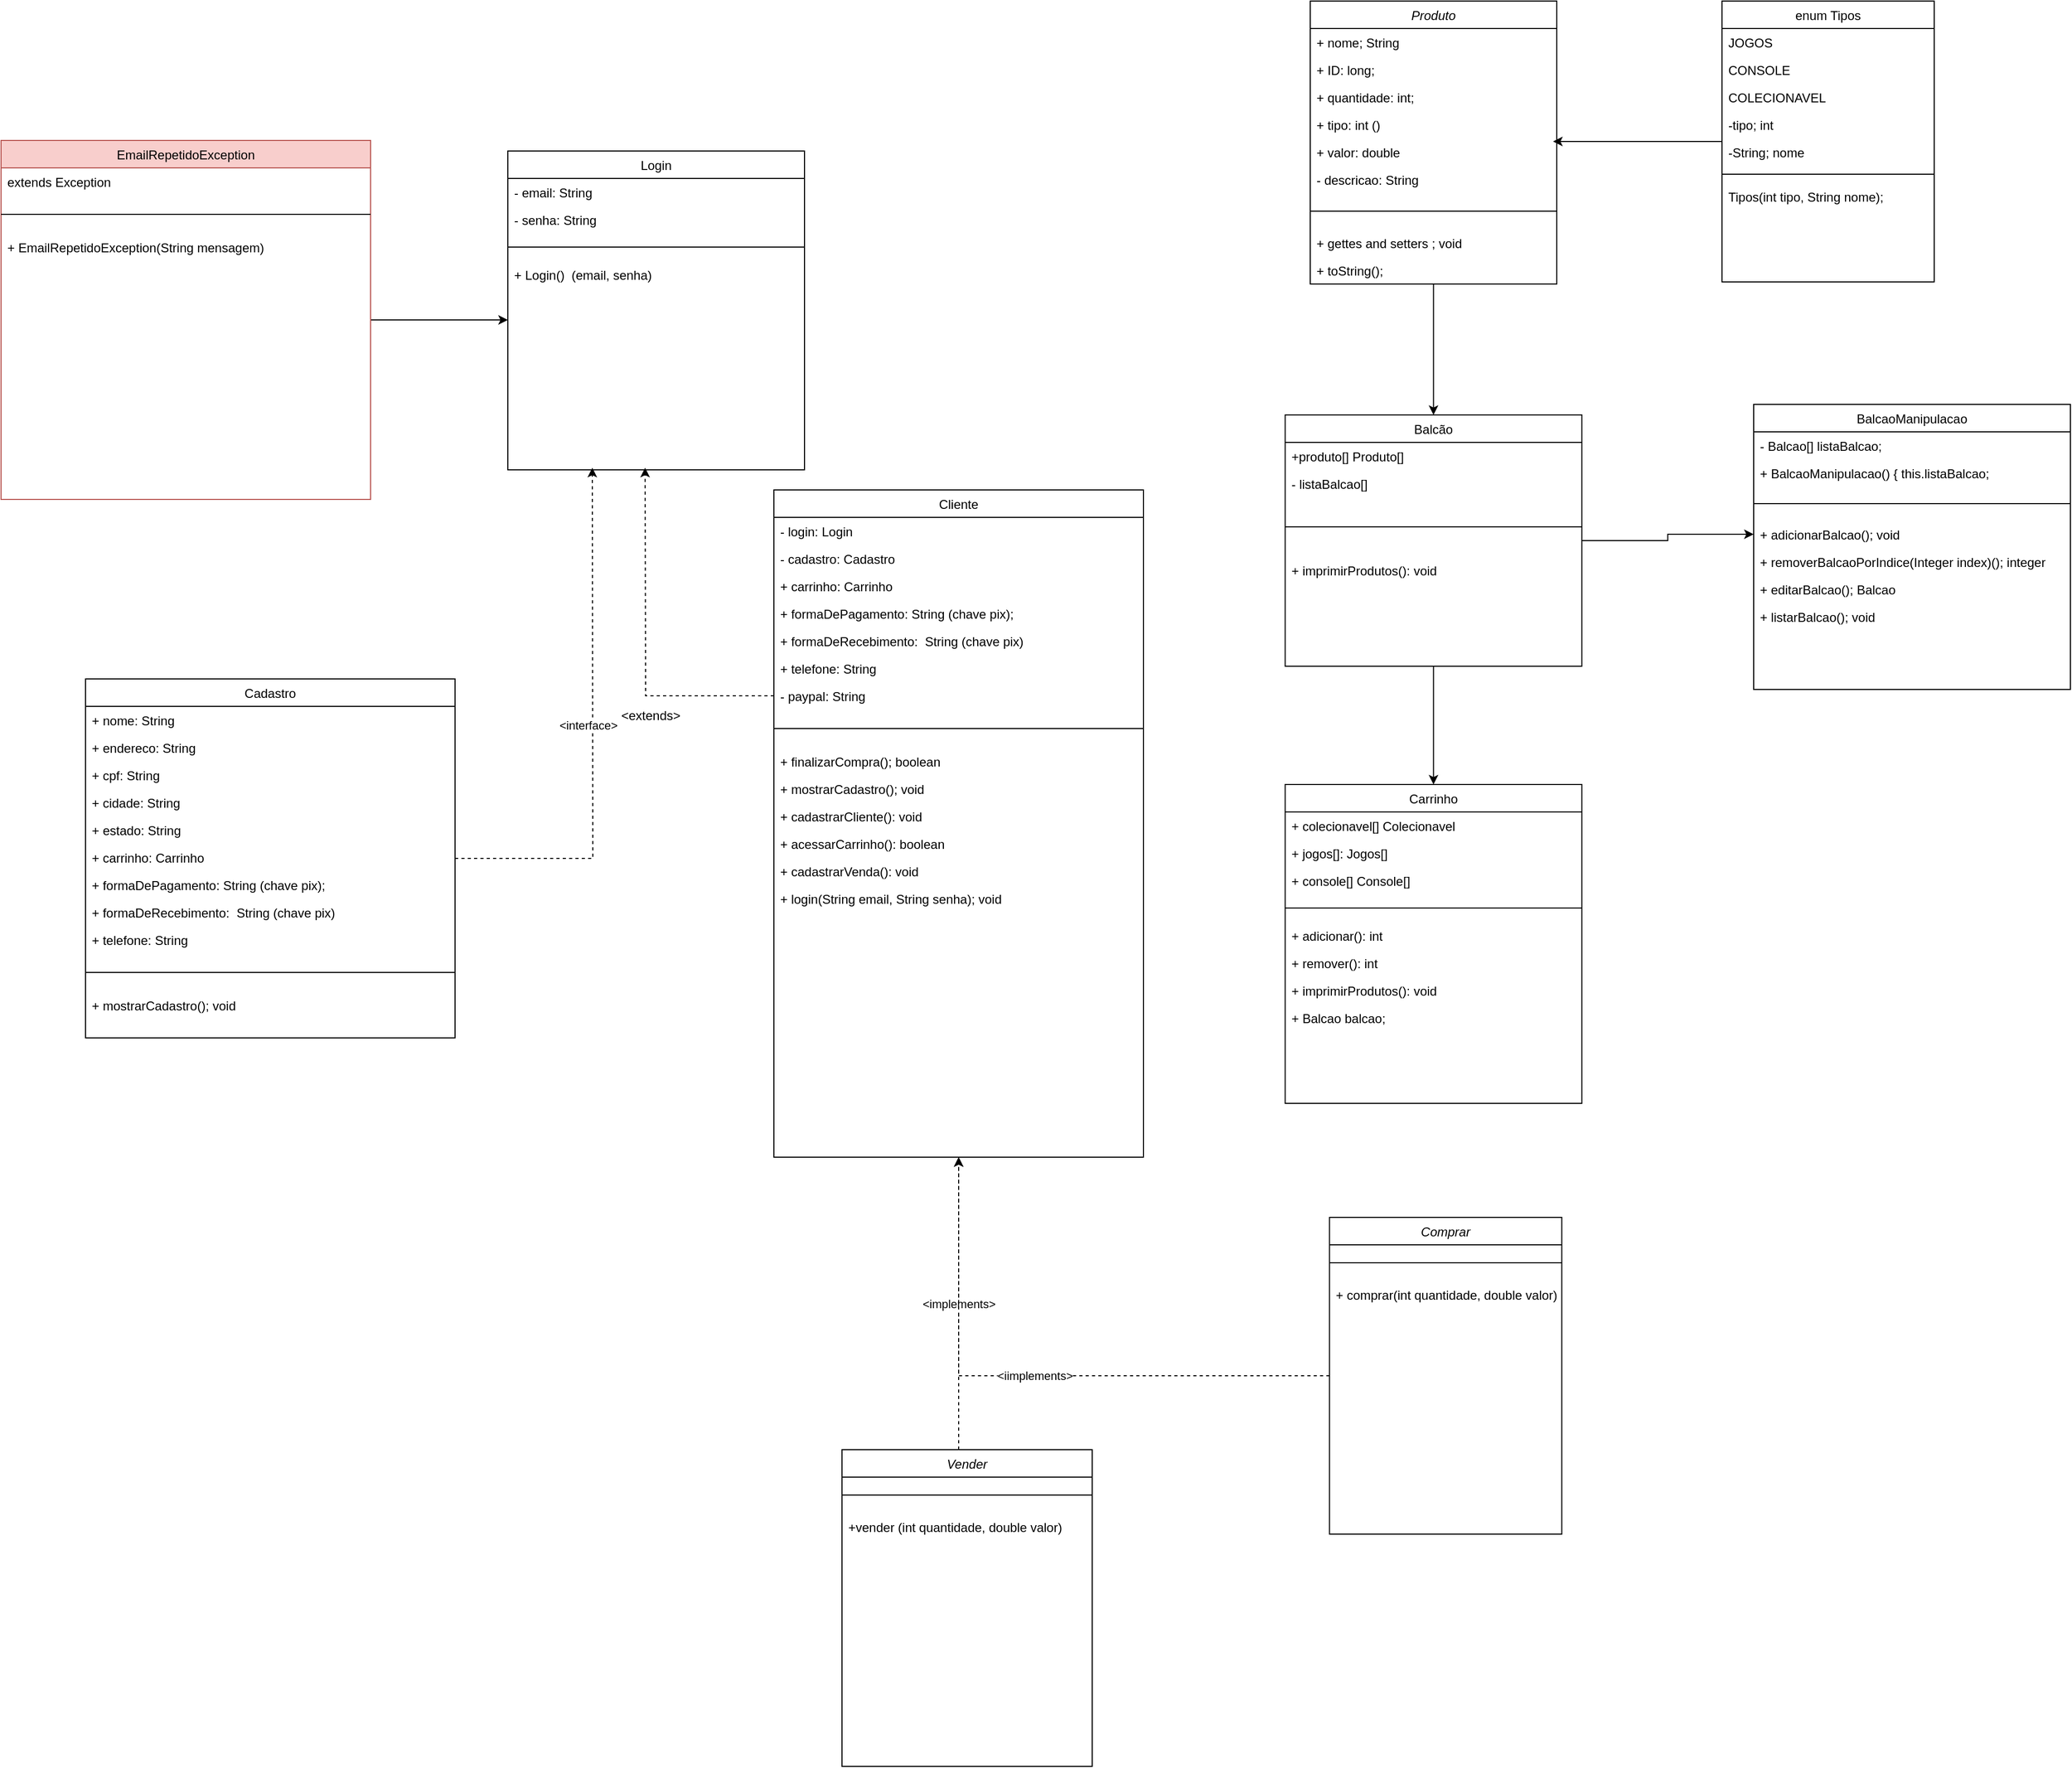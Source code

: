 <mxfile version="20.4.0" type="github">
  <diagram id="C5RBs43oDa-KdzZeNtuy" name="Page-1">
    <mxGraphModel dx="4797" dy="3201" grid="1" gridSize="10" guides="1" tooltips="1" connect="1" arrows="1" fold="1" page="1" pageScale="1" pageWidth="3300" pageHeight="2339" math="0" shadow="0">
      <root>
        <mxCell id="WIyWlLk6GJQsqaUBKTNV-0" />
        <mxCell id="WIyWlLk6GJQsqaUBKTNV-1" parent="WIyWlLk6GJQsqaUBKTNV-0" />
        <mxCell id="JkuJIoE7SBukqdG8tUZ_-12" value="Carrinho" style="swimlane;fontStyle=0;align=center;verticalAlign=top;childLayout=stackLayout;horizontal=1;startSize=26;horizontalStack=0;resizeParent=1;resizeLast=0;collapsible=1;marginBottom=0;rounded=0;shadow=0;strokeWidth=1;" parent="WIyWlLk6GJQsqaUBKTNV-1" vertex="1">
          <mxGeometry x="746.25" width="281" height="302" as="geometry">
            <mxRectangle x="550" y="140" width="160" height="26" as="alternateBounds" />
          </mxGeometry>
        </mxCell>
        <mxCell id="JkuJIoE7SBukqdG8tUZ_-13" value="+ colecionavel[] Colecionavel" style="text;align=left;verticalAlign=top;spacingLeft=4;spacingRight=4;overflow=hidden;rotatable=0;points=[[0,0.5],[1,0.5]];portConstraint=eastwest;rounded=0;shadow=0;html=0;" parent="JkuJIoE7SBukqdG8tUZ_-12" vertex="1">
          <mxGeometry y="26" width="281" height="26" as="geometry" />
        </mxCell>
        <mxCell id="JkuJIoE7SBukqdG8tUZ_-14" value="+ jogos[]: Jogos[]" style="text;align=left;verticalAlign=top;spacingLeft=4;spacingRight=4;overflow=hidden;rotatable=0;points=[[0,0.5],[1,0.5]];portConstraint=eastwest;" parent="JkuJIoE7SBukqdG8tUZ_-12" vertex="1">
          <mxGeometry y="52" width="281" height="26" as="geometry" />
        </mxCell>
        <mxCell id="JkuJIoE7SBukqdG8tUZ_-15" value="+ console[] Console[]" style="text;align=left;verticalAlign=top;spacingLeft=4;spacingRight=4;overflow=hidden;rotatable=0;points=[[0,0.5],[1,0.5]];portConstraint=eastwest;" parent="JkuJIoE7SBukqdG8tUZ_-12" vertex="1">
          <mxGeometry y="78" width="281" height="26" as="geometry" />
        </mxCell>
        <mxCell id="JkuJIoE7SBukqdG8tUZ_-16" value="" style="line;html=1;strokeWidth=1;align=left;verticalAlign=middle;spacingTop=-1;spacingLeft=3;spacingRight=3;rotatable=0;labelPosition=right;points=[];portConstraint=eastwest;" parent="JkuJIoE7SBukqdG8tUZ_-12" vertex="1">
          <mxGeometry y="104" width="281" height="26" as="geometry" />
        </mxCell>
        <mxCell id="JkuJIoE7SBukqdG8tUZ_-17" value="+ adicionar(): int" style="text;align=left;verticalAlign=top;spacingLeft=4;spacingRight=4;overflow=hidden;rotatable=0;points=[[0,0.5],[1,0.5]];portConstraint=eastwest;" parent="JkuJIoE7SBukqdG8tUZ_-12" vertex="1">
          <mxGeometry y="130" width="281" height="26" as="geometry" />
        </mxCell>
        <mxCell id="JkuJIoE7SBukqdG8tUZ_-18" value="+ remover(): int" style="text;align=left;verticalAlign=top;spacingLeft=4;spacingRight=4;overflow=hidden;rotatable=0;points=[[0,0.5],[1,0.5]];portConstraint=eastwest;" parent="JkuJIoE7SBukqdG8tUZ_-12" vertex="1">
          <mxGeometry y="156" width="281" height="26" as="geometry" />
        </mxCell>
        <mxCell id="JkuJIoE7SBukqdG8tUZ_-19" value="+ imprimirProdutos(): void" style="text;align=left;verticalAlign=top;spacingLeft=4;spacingRight=4;overflow=hidden;rotatable=0;points=[[0,0.5],[1,0.5]];portConstraint=eastwest;" parent="JkuJIoE7SBukqdG8tUZ_-12" vertex="1">
          <mxGeometry y="182" width="281" height="26" as="geometry" />
        </mxCell>
        <mxCell id="iqWXhcP6Gmm81lYTE9qX-54" value="+ Balcao balcao;" style="text;align=left;verticalAlign=top;spacingLeft=4;spacingRight=4;overflow=hidden;rotatable=0;points=[[0,0.5],[1,0.5]];portConstraint=eastwest;" parent="JkuJIoE7SBukqdG8tUZ_-12" vertex="1">
          <mxGeometry y="208" width="281" height="26" as="geometry" />
        </mxCell>
        <mxCell id="nwzno8uzd7vZPeXobcwK-37" style="edgeStyle=orthogonalEdgeStyle;rounded=0;orthogonalLoop=1;jettySize=auto;html=1;entryX=0.5;entryY=0;entryDx=0;entryDy=0;" edge="1" parent="WIyWlLk6GJQsqaUBKTNV-1" source="JkuJIoE7SBukqdG8tUZ_-20" target="nwzno8uzd7vZPeXobcwK-3">
          <mxGeometry relative="1" as="geometry">
            <mxPoint x="960" y="-410" as="targetPoint" />
          </mxGeometry>
        </mxCell>
        <mxCell id="JkuJIoE7SBukqdG8tUZ_-20" value="Produto" style="swimlane;fontStyle=2;align=center;verticalAlign=top;childLayout=stackLayout;horizontal=1;startSize=26;horizontalStack=0;resizeParent=1;resizeLast=0;collapsible=1;marginBottom=0;rounded=0;shadow=0;strokeWidth=1;" parent="WIyWlLk6GJQsqaUBKTNV-1" vertex="1">
          <mxGeometry x="770" y="-742" width="233.5" height="268" as="geometry">
            <mxRectangle x="230" y="140" width="160" height="26" as="alternateBounds" />
          </mxGeometry>
        </mxCell>
        <mxCell id="JkuJIoE7SBukqdG8tUZ_-21" value="+ nome; String" style="text;align=left;verticalAlign=top;spacingLeft=4;spacingRight=4;overflow=hidden;rotatable=0;points=[[0,0.5],[1,0.5]];portConstraint=eastwest;" parent="JkuJIoE7SBukqdG8tUZ_-20" vertex="1">
          <mxGeometry y="26" width="233.5" height="26" as="geometry" />
        </mxCell>
        <mxCell id="JkuJIoE7SBukqdG8tUZ_-22" value="+ ID: long;" style="text;align=left;verticalAlign=top;spacingLeft=4;spacingRight=4;overflow=hidden;rotatable=0;points=[[0,0.5],[1,0.5]];portConstraint=eastwest;rounded=0;shadow=0;html=0;" parent="JkuJIoE7SBukqdG8tUZ_-20" vertex="1">
          <mxGeometry y="52" width="233.5" height="26" as="geometry" />
        </mxCell>
        <mxCell id="JkuJIoE7SBukqdG8tUZ_-23" value="+ quantidade: int;" style="text;align=left;verticalAlign=top;spacingLeft=4;spacingRight=4;overflow=hidden;rotatable=0;points=[[0,0.5],[1,0.5]];portConstraint=eastwest;rounded=0;shadow=0;html=0;" parent="JkuJIoE7SBukqdG8tUZ_-20" vertex="1">
          <mxGeometry y="78" width="233.5" height="26" as="geometry" />
        </mxCell>
        <mxCell id="JkuJIoE7SBukqdG8tUZ_-24" value="+ tipo: int ()" style="text;align=left;verticalAlign=top;spacingLeft=4;spacingRight=4;overflow=hidden;rotatable=0;points=[[0,0.5],[1,0.5]];portConstraint=eastwest;rounded=0;shadow=0;html=0;" parent="JkuJIoE7SBukqdG8tUZ_-20" vertex="1">
          <mxGeometry y="104" width="233.5" height="26" as="geometry" />
        </mxCell>
        <mxCell id="JkuJIoE7SBukqdG8tUZ_-25" value="+ valor: double" style="text;align=left;verticalAlign=top;spacingLeft=4;spacingRight=4;overflow=hidden;rotatable=0;points=[[0,0.5],[1,0.5]];portConstraint=eastwest;rounded=0;shadow=0;html=0;" parent="JkuJIoE7SBukqdG8tUZ_-20" vertex="1">
          <mxGeometry y="130" width="233.5" height="26" as="geometry" />
        </mxCell>
        <mxCell id="JkuJIoE7SBukqdG8tUZ_-2" value="- descricao: String" style="text;align=left;verticalAlign=top;spacingLeft=4;spacingRight=4;overflow=hidden;rotatable=0;points=[[0,0.5],[1,0.5]];portConstraint=eastwest;" parent="JkuJIoE7SBukqdG8tUZ_-20" vertex="1">
          <mxGeometry y="156" width="233.5" height="26" as="geometry" />
        </mxCell>
        <mxCell id="JkuJIoE7SBukqdG8tUZ_-26" value="" style="line;html=1;strokeWidth=1;align=left;verticalAlign=middle;spacingTop=-1;spacingLeft=3;spacingRight=3;rotatable=0;labelPosition=right;points=[];portConstraint=eastwest;" parent="JkuJIoE7SBukqdG8tUZ_-20" vertex="1">
          <mxGeometry y="182" width="233.5" height="34" as="geometry" />
        </mxCell>
        <mxCell id="nwzno8uzd7vZPeXobcwK-57" value="+ gettes and setters ; void" style="text;align=left;verticalAlign=top;spacingLeft=4;spacingRight=4;overflow=hidden;rotatable=0;points=[[0,0.5],[1,0.5]];portConstraint=eastwest;" vertex="1" parent="JkuJIoE7SBukqdG8tUZ_-20">
          <mxGeometry y="216" width="233.5" height="26" as="geometry" />
        </mxCell>
        <mxCell id="nwzno8uzd7vZPeXobcwK-58" value="+ toString();" style="text;align=left;verticalAlign=top;spacingLeft=4;spacingRight=4;overflow=hidden;rotatable=0;points=[[0,0.5],[1,0.5]];portConstraint=eastwest;" vertex="1" parent="JkuJIoE7SBukqdG8tUZ_-20">
          <mxGeometry y="242" width="233.5" height="26" as="geometry" />
        </mxCell>
        <mxCell id="JkuJIoE7SBukqdG8tUZ_-28" value="Cliente" style="swimlane;fontStyle=0;align=center;verticalAlign=top;childLayout=stackLayout;horizontal=1;startSize=26;horizontalStack=0;resizeParent=1;resizeLast=0;collapsible=1;marginBottom=0;rounded=0;shadow=0;strokeWidth=1;" parent="WIyWlLk6GJQsqaUBKTNV-1" vertex="1">
          <mxGeometry x="262" y="-279" width="350" height="632" as="geometry">
            <mxRectangle x="550" y="140" width="160" height="26" as="alternateBounds" />
          </mxGeometry>
        </mxCell>
        <mxCell id="iqWXhcP6Gmm81lYTE9qX-86" value="- login: Login" style="text;align=left;verticalAlign=top;spacingLeft=4;spacingRight=4;overflow=hidden;rotatable=0;points=[[0,0.5],[1,0.5]];portConstraint=eastwest;rounded=0;shadow=0;html=0;" parent="JkuJIoE7SBukqdG8tUZ_-28" vertex="1">
          <mxGeometry y="26" width="350" height="26" as="geometry" />
        </mxCell>
        <mxCell id="iqWXhcP6Gmm81lYTE9qX-114" value="- cadastro: Cadastro" style="text;align=left;verticalAlign=top;spacingLeft=4;spacingRight=4;overflow=hidden;rotatable=0;points=[[0,0.5],[1,0.5]];portConstraint=eastwest;rounded=0;shadow=0;html=0;" parent="JkuJIoE7SBukqdG8tUZ_-28" vertex="1">
          <mxGeometry y="52" width="350" height="26" as="geometry" />
        </mxCell>
        <mxCell id="JkuJIoE7SBukqdG8tUZ_-35" value="+ carrinho: Carrinho" style="text;align=left;verticalAlign=top;spacingLeft=4;spacingRight=4;overflow=hidden;rotatable=0;points=[[0,0.5],[1,0.5]];portConstraint=eastwest;" parent="JkuJIoE7SBukqdG8tUZ_-28" vertex="1">
          <mxGeometry y="78" width="350" height="26" as="geometry" />
        </mxCell>
        <mxCell id="JkuJIoE7SBukqdG8tUZ_-36" value="+ formaDePagamento: String (chave pix);" style="text;align=left;verticalAlign=top;spacingLeft=4;spacingRight=4;overflow=hidden;rotatable=0;points=[[0,0.5],[1,0.5]];portConstraint=eastwest;" parent="JkuJIoE7SBukqdG8tUZ_-28" vertex="1">
          <mxGeometry y="104" width="350" height="26" as="geometry" />
        </mxCell>
        <mxCell id="iqWXhcP6Gmm81lYTE9qX-73" value="+ formaDeRecebimento:  String (chave pix)" style="text;align=left;verticalAlign=top;spacingLeft=4;spacingRight=4;overflow=hidden;rotatable=0;points=[[0,0.5],[1,0.5]];portConstraint=eastwest;" parent="JkuJIoE7SBukqdG8tUZ_-28" vertex="1">
          <mxGeometry y="130" width="350" height="26" as="geometry" />
        </mxCell>
        <mxCell id="JkuJIoE7SBukqdG8tUZ_-37" value="+ telefone: String" style="text;align=left;verticalAlign=top;spacingLeft=4;spacingRight=4;overflow=hidden;rotatable=0;points=[[0,0.5],[1,0.5]];portConstraint=eastwest;" parent="JkuJIoE7SBukqdG8tUZ_-28" vertex="1">
          <mxGeometry y="156" width="350" height="26" as="geometry" />
        </mxCell>
        <mxCell id="iqWXhcP6Gmm81lYTE9qX-21" value="- paypal: String" style="text;align=left;verticalAlign=top;spacingLeft=4;spacingRight=4;overflow=hidden;rotatable=0;points=[[0,0.5],[1,0.5]];portConstraint=eastwest;" parent="JkuJIoE7SBukqdG8tUZ_-28" vertex="1">
          <mxGeometry y="182" width="350" height="26" as="geometry" />
        </mxCell>
        <mxCell id="JkuJIoE7SBukqdG8tUZ_-38" value="" style="line;html=1;strokeWidth=1;align=left;verticalAlign=middle;spacingTop=-1;spacingLeft=3;spacingRight=3;rotatable=0;labelPosition=right;points=[];portConstraint=eastwest;" parent="JkuJIoE7SBukqdG8tUZ_-28" vertex="1">
          <mxGeometry y="208" width="350" height="36" as="geometry" />
        </mxCell>
        <mxCell id="JkuJIoE7SBukqdG8tUZ_-39" value="+ finalizarCompra(); boolean" style="text;align=left;verticalAlign=top;spacingLeft=4;spacingRight=4;overflow=hidden;rotatable=0;points=[[0,0.5],[1,0.5]];portConstraint=eastwest;" parent="JkuJIoE7SBukqdG8tUZ_-28" vertex="1">
          <mxGeometry y="244" width="350" height="26" as="geometry" />
        </mxCell>
        <mxCell id="JkuJIoE7SBukqdG8tUZ_-40" value="+ mostrarCadastro(); void" style="text;align=left;verticalAlign=top;spacingLeft=4;spacingRight=4;overflow=hidden;rotatable=0;points=[[0,0.5],[1,0.5]];portConstraint=eastwest;" parent="JkuJIoE7SBukqdG8tUZ_-28" vertex="1">
          <mxGeometry y="270" width="350" height="26" as="geometry" />
        </mxCell>
        <mxCell id="JkuJIoE7SBukqdG8tUZ_-41" value="+ cadastrarCliente(): void" style="text;align=left;verticalAlign=top;spacingLeft=4;spacingRight=4;overflow=hidden;rotatable=0;points=[[0,0.5],[1,0.5]];portConstraint=eastwest;" parent="JkuJIoE7SBukqdG8tUZ_-28" vertex="1">
          <mxGeometry y="296" width="350" height="26" as="geometry" />
        </mxCell>
        <mxCell id="JkuJIoE7SBukqdG8tUZ_-42" value="+ acessarCarrinho(): boolean" style="text;align=left;verticalAlign=top;spacingLeft=4;spacingRight=4;overflow=hidden;rotatable=0;points=[[0,0.5],[1,0.5]];portConstraint=eastwest;" parent="JkuJIoE7SBukqdG8tUZ_-28" vertex="1">
          <mxGeometry y="322" width="350" height="26" as="geometry" />
        </mxCell>
        <mxCell id="JkuJIoE7SBukqdG8tUZ_-43" value="+ cadastrarVenda(): void" style="text;align=left;verticalAlign=top;spacingLeft=4;spacingRight=4;overflow=hidden;rotatable=0;points=[[0,0.5],[1,0.5]];portConstraint=eastwest;" parent="JkuJIoE7SBukqdG8tUZ_-28" vertex="1">
          <mxGeometry y="348" width="350" height="26" as="geometry" />
        </mxCell>
        <mxCell id="iqWXhcP6Gmm81lYTE9qX-31" value="+ login(String email, String senha); void" style="text;align=left;verticalAlign=top;spacingLeft=4;spacingRight=4;overflow=hidden;rotatable=0;points=[[0,0.5],[1,0.5]];portConstraint=eastwest;" parent="JkuJIoE7SBukqdG8tUZ_-28" vertex="1">
          <mxGeometry y="374" width="350" height="26" as="geometry" />
        </mxCell>
        <mxCell id="iqWXhcP6Gmm81lYTE9qX-30" value="&amp;lt;implements&amp;gt;" style="edgeStyle=orthogonalEdgeStyle;rounded=0;orthogonalLoop=1;jettySize=auto;html=1;entryX=0.5;entryY=1;entryDx=0;entryDy=0;dashed=1;" parent="WIyWlLk6GJQsqaUBKTNV-1" source="EZmZFvH6jRL-wL6Aayow-8" target="JkuJIoE7SBukqdG8tUZ_-28" edge="1">
          <mxGeometry relative="1" as="geometry">
            <Array as="points">
              <mxPoint x="437" y="560" />
              <mxPoint x="437" y="560" />
            </Array>
          </mxGeometry>
        </mxCell>
        <mxCell id="EZmZFvH6jRL-wL6Aayow-8" value="Vender" style="swimlane;fontStyle=2;align=center;verticalAlign=top;childLayout=stackLayout;horizontal=1;startSize=26;horizontalStack=0;resizeParent=1;resizeLast=0;collapsible=1;marginBottom=0;rounded=0;shadow=0;strokeWidth=1;" parent="WIyWlLk6GJQsqaUBKTNV-1" vertex="1">
          <mxGeometry x="326.5" y="630" width="237" height="300" as="geometry">
            <mxRectangle x="230" y="140" width="160" height="26" as="alternateBounds" />
          </mxGeometry>
        </mxCell>
        <mxCell id="EZmZFvH6jRL-wL6Aayow-14" value="" style="line;html=1;strokeWidth=1;align=left;verticalAlign=middle;spacingTop=-1;spacingLeft=3;spacingRight=3;rotatable=0;labelPosition=right;points=[];portConstraint=eastwest;" parent="EZmZFvH6jRL-wL6Aayow-8" vertex="1">
          <mxGeometry y="26" width="237" height="34" as="geometry" />
        </mxCell>
        <mxCell id="EZmZFvH6jRL-wL6Aayow-15" value="+vender (int quantidade, double valor)" style="text;align=left;verticalAlign=top;spacingLeft=4;spacingRight=4;overflow=hidden;rotatable=0;points=[[0,0.5],[1,0.5]];portConstraint=eastwest;" parent="EZmZFvH6jRL-wL6Aayow-8" vertex="1">
          <mxGeometry y="60" width="237" height="26" as="geometry" />
        </mxCell>
        <mxCell id="iqWXhcP6Gmm81lYTE9qX-28" value="&amp;lt;iimplements&amp;gt;" style="edgeStyle=orthogonalEdgeStyle;rounded=0;orthogonalLoop=1;jettySize=auto;html=1;entryX=0.5;entryY=1;entryDx=0;entryDy=0;dashed=1;" parent="WIyWlLk6GJQsqaUBKTNV-1" source="iqWXhcP6Gmm81lYTE9qX-25" target="JkuJIoE7SBukqdG8tUZ_-28" edge="1">
          <mxGeometry relative="1" as="geometry" />
        </mxCell>
        <mxCell id="iqWXhcP6Gmm81lYTE9qX-25" value="Comprar" style="swimlane;fontStyle=2;align=center;verticalAlign=top;childLayout=stackLayout;horizontal=1;startSize=26;horizontalStack=0;resizeParent=1;resizeLast=0;collapsible=1;marginBottom=0;rounded=0;shadow=0;strokeWidth=1;" parent="WIyWlLk6GJQsqaUBKTNV-1" vertex="1">
          <mxGeometry x="788.25" y="410" width="220" height="300" as="geometry">
            <mxRectangle x="230" y="140" width="160" height="26" as="alternateBounds" />
          </mxGeometry>
        </mxCell>
        <mxCell id="iqWXhcP6Gmm81lYTE9qX-26" value="" style="line;html=1;strokeWidth=1;align=left;verticalAlign=middle;spacingTop=-1;spacingLeft=3;spacingRight=3;rotatable=0;labelPosition=right;points=[];portConstraint=eastwest;" parent="iqWXhcP6Gmm81lYTE9qX-25" vertex="1">
          <mxGeometry y="26" width="220" height="34" as="geometry" />
        </mxCell>
        <mxCell id="iqWXhcP6Gmm81lYTE9qX-27" value="+ comprar(int quantidade, double valor)" style="text;align=left;verticalAlign=top;spacingLeft=4;spacingRight=4;overflow=hidden;rotatable=0;points=[[0,0.5],[1,0.5]];portConstraint=eastwest;" parent="iqWXhcP6Gmm81lYTE9qX-25" vertex="1">
          <mxGeometry y="60" width="220" height="26" as="geometry" />
        </mxCell>
        <mxCell id="iqWXhcP6Gmm81lYTE9qX-36" value="BalcaoManipulacao" style="swimlane;fontStyle=0;align=center;verticalAlign=top;childLayout=stackLayout;horizontal=1;startSize=26;horizontalStack=0;resizeParent=1;resizeLast=0;collapsible=1;marginBottom=0;rounded=0;shadow=0;strokeWidth=1;" parent="WIyWlLk6GJQsqaUBKTNV-1" vertex="1">
          <mxGeometry x="1190" y="-360" width="300" height="270" as="geometry">
            <mxRectangle x="550" y="140" width="160" height="26" as="alternateBounds" />
          </mxGeometry>
        </mxCell>
        <mxCell id="iqWXhcP6Gmm81lYTE9qX-44" value="- Balcao[] listaBalcao;" style="text;align=left;verticalAlign=top;spacingLeft=4;spacingRight=4;overflow=hidden;rotatable=0;points=[[0,0.5],[1,0.5]];portConstraint=eastwest;rounded=0;shadow=0;html=0;" parent="iqWXhcP6Gmm81lYTE9qX-36" vertex="1">
          <mxGeometry y="26" width="300" height="26" as="geometry" />
        </mxCell>
        <mxCell id="iqWXhcP6Gmm81lYTE9qX-45" value="+ BalcaoManipulacao() { this.listaBalcao;" style="text;align=left;verticalAlign=top;spacingLeft=4;spacingRight=4;overflow=hidden;rotatable=0;points=[[0,0.5],[1,0.5]];portConstraint=eastwest;rounded=0;shadow=0;html=0;" parent="iqWXhcP6Gmm81lYTE9qX-36" vertex="1">
          <mxGeometry y="52" width="300" height="26" as="geometry" />
        </mxCell>
        <mxCell id="iqWXhcP6Gmm81lYTE9qX-40" value="" style="line;html=1;strokeWidth=1;align=left;verticalAlign=middle;spacingTop=-1;spacingLeft=3;spacingRight=3;rotatable=0;labelPosition=right;points=[];portConstraint=eastwest;" parent="iqWXhcP6Gmm81lYTE9qX-36" vertex="1">
          <mxGeometry y="78" width="300" height="32" as="geometry" />
        </mxCell>
        <mxCell id="iqWXhcP6Gmm81lYTE9qX-46" value="+ adicionarBalcao(); void" style="text;align=left;verticalAlign=top;spacingLeft=4;spacingRight=4;overflow=hidden;rotatable=0;points=[[0,0.5],[1,0.5]];portConstraint=eastwest;" parent="iqWXhcP6Gmm81lYTE9qX-36" vertex="1">
          <mxGeometry y="110" width="300" height="26" as="geometry" />
        </mxCell>
        <mxCell id="iqWXhcP6Gmm81lYTE9qX-47" value="+ removerBalcaoPorIndice(Integer index)(); integer" style="text;align=left;verticalAlign=top;spacingLeft=4;spacingRight=4;overflow=hidden;rotatable=0;points=[[0,0.5],[1,0.5]];portConstraint=eastwest;" parent="iqWXhcP6Gmm81lYTE9qX-36" vertex="1">
          <mxGeometry y="136" width="300" height="26" as="geometry" />
        </mxCell>
        <mxCell id="iqWXhcP6Gmm81lYTE9qX-48" value="+ editarBalcao(); Balcao" style="text;align=left;verticalAlign=top;spacingLeft=4;spacingRight=4;overflow=hidden;rotatable=0;points=[[0,0.5],[1,0.5]];portConstraint=eastwest;" parent="iqWXhcP6Gmm81lYTE9qX-36" vertex="1">
          <mxGeometry y="162" width="300" height="26" as="geometry" />
        </mxCell>
        <mxCell id="iqWXhcP6Gmm81lYTE9qX-49" value="+ listarBalcao(); void" style="text;align=left;verticalAlign=top;spacingLeft=4;spacingRight=4;overflow=hidden;rotatable=0;points=[[0,0.5],[1,0.5]];portConstraint=eastwest;" parent="iqWXhcP6Gmm81lYTE9qX-36" vertex="1">
          <mxGeometry y="188" width="300" height="26" as="geometry" />
        </mxCell>
        <mxCell id="iqWXhcP6Gmm81lYTE9qX-74" value="Login" style="swimlane;fontStyle=0;align=center;verticalAlign=top;childLayout=stackLayout;horizontal=1;startSize=26;horizontalStack=0;resizeParent=1;resizeLast=0;collapsible=1;marginBottom=0;rounded=0;shadow=0;strokeWidth=1;" parent="WIyWlLk6GJQsqaUBKTNV-1" vertex="1">
          <mxGeometry x="10" y="-600" width="281" height="302" as="geometry">
            <mxRectangle x="550" y="140" width="160" height="26" as="alternateBounds" />
          </mxGeometry>
        </mxCell>
        <mxCell id="iqWXhcP6Gmm81lYTE9qX-75" value="- email: String" style="text;align=left;verticalAlign=top;spacingLeft=4;spacingRight=4;overflow=hidden;rotatable=0;points=[[0,0.5],[1,0.5]];portConstraint=eastwest;rounded=0;shadow=0;html=0;" parent="iqWXhcP6Gmm81lYTE9qX-74" vertex="1">
          <mxGeometry y="26" width="281" height="26" as="geometry" />
        </mxCell>
        <mxCell id="iqWXhcP6Gmm81lYTE9qX-76" value="- senha: String" style="text;align=left;verticalAlign=top;spacingLeft=4;spacingRight=4;overflow=hidden;rotatable=0;points=[[0,0.5],[1,0.5]];portConstraint=eastwest;" parent="iqWXhcP6Gmm81lYTE9qX-74" vertex="1">
          <mxGeometry y="52" width="281" height="26" as="geometry" />
        </mxCell>
        <mxCell id="iqWXhcP6Gmm81lYTE9qX-78" value="" style="line;html=1;strokeWidth=1;align=left;verticalAlign=middle;spacingTop=-1;spacingLeft=3;spacingRight=3;rotatable=0;labelPosition=right;points=[];portConstraint=eastwest;" parent="iqWXhcP6Gmm81lYTE9qX-74" vertex="1">
          <mxGeometry y="78" width="281" height="26" as="geometry" />
        </mxCell>
        <mxCell id="iqWXhcP6Gmm81lYTE9qX-83" value="+ Login()  (email, senha)" style="text;align=left;verticalAlign=top;spacingLeft=4;spacingRight=4;overflow=hidden;rotatable=0;points=[[0,0.5],[1,0.5]];portConstraint=eastwest;" parent="iqWXhcP6Gmm81lYTE9qX-74" vertex="1">
          <mxGeometry y="104" width="281" height="26" as="geometry" />
        </mxCell>
        <mxCell id="iqWXhcP6Gmm81lYTE9qX-85" value="&amp;lt;extends&amp;gt;" style="text;html=1;align=center;verticalAlign=middle;resizable=0;points=[];autosize=1;strokeColor=none;fillColor=none;" parent="WIyWlLk6GJQsqaUBKTNV-1" vertex="1">
          <mxGeometry x="105" y="-80" width="80" height="30" as="geometry" />
        </mxCell>
        <mxCell id="iqWXhcP6Gmm81lYTE9qX-111" style="edgeStyle=orthogonalEdgeStyle;rounded=0;orthogonalLoop=1;jettySize=auto;html=1;dashed=1;" parent="WIyWlLk6GJQsqaUBKTNV-1" source="iqWXhcP6Gmm81lYTE9qX-92" edge="1">
          <mxGeometry relative="1" as="geometry">
            <mxPoint x="90" y="-300.0" as="targetPoint" />
          </mxGeometry>
        </mxCell>
        <mxCell id="iqWXhcP6Gmm81lYTE9qX-112" value="&amp;lt;interface&amp;gt;" style="edgeLabel;html=1;align=center;verticalAlign=middle;resizable=0;points=[];" parent="iqWXhcP6Gmm81lYTE9qX-111" vertex="1" connectable="0">
          <mxGeometry x="0.025" y="5" relative="1" as="geometry">
            <mxPoint as="offset" />
          </mxGeometry>
        </mxCell>
        <mxCell id="iqWXhcP6Gmm81lYTE9qX-92" value="Cadastro" style="swimlane;fontStyle=0;align=center;verticalAlign=top;childLayout=stackLayout;horizontal=1;startSize=26;horizontalStack=0;resizeParent=1;resizeLast=0;collapsible=1;marginBottom=0;rounded=0;shadow=0;strokeWidth=1;" parent="WIyWlLk6GJQsqaUBKTNV-1" vertex="1">
          <mxGeometry x="-390" y="-100" width="350" height="340" as="geometry">
            <mxRectangle x="550" y="140" width="160" height="26" as="alternateBounds" />
          </mxGeometry>
        </mxCell>
        <mxCell id="iqWXhcP6Gmm81lYTE9qX-93" value="+ nome: String" style="text;align=left;verticalAlign=top;spacingLeft=4;spacingRight=4;overflow=hidden;rotatable=0;points=[[0,0.5],[1,0.5]];portConstraint=eastwest;rounded=0;shadow=0;html=0;" parent="iqWXhcP6Gmm81lYTE9qX-92" vertex="1">
          <mxGeometry y="26" width="350" height="26" as="geometry" />
        </mxCell>
        <mxCell id="iqWXhcP6Gmm81lYTE9qX-95" value="+ endereco: String" style="text;align=left;verticalAlign=top;spacingLeft=4;spacingRight=4;overflow=hidden;rotatable=0;points=[[0,0.5],[1,0.5]];portConstraint=eastwest;" parent="iqWXhcP6Gmm81lYTE9qX-92" vertex="1">
          <mxGeometry y="52" width="350" height="26" as="geometry" />
        </mxCell>
        <mxCell id="iqWXhcP6Gmm81lYTE9qX-96" value="+ cpf: String" style="text;align=left;verticalAlign=top;spacingLeft=4;spacingRight=4;overflow=hidden;rotatable=0;points=[[0,0.5],[1,0.5]];portConstraint=eastwest;" parent="iqWXhcP6Gmm81lYTE9qX-92" vertex="1">
          <mxGeometry y="78" width="350" height="26" as="geometry" />
        </mxCell>
        <mxCell id="iqWXhcP6Gmm81lYTE9qX-97" value="+ cidade: String" style="text;align=left;verticalAlign=top;spacingLeft=4;spacingRight=4;overflow=hidden;rotatable=0;points=[[0,0.5],[1,0.5]];portConstraint=eastwest;" parent="iqWXhcP6Gmm81lYTE9qX-92" vertex="1">
          <mxGeometry y="104" width="350" height="26" as="geometry" />
        </mxCell>
        <mxCell id="iqWXhcP6Gmm81lYTE9qX-98" value="+ estado: String" style="text;align=left;verticalAlign=top;spacingLeft=4;spacingRight=4;overflow=hidden;rotatable=0;points=[[0,0.5],[1,0.5]];portConstraint=eastwest;" parent="iqWXhcP6Gmm81lYTE9qX-92" vertex="1">
          <mxGeometry y="130" width="350" height="26" as="geometry" />
        </mxCell>
        <mxCell id="iqWXhcP6Gmm81lYTE9qX-99" value="+ carrinho: Carrinho" style="text;align=left;verticalAlign=top;spacingLeft=4;spacingRight=4;overflow=hidden;rotatable=0;points=[[0,0.5],[1,0.5]];portConstraint=eastwest;" parent="iqWXhcP6Gmm81lYTE9qX-92" vertex="1">
          <mxGeometry y="156" width="350" height="26" as="geometry" />
        </mxCell>
        <mxCell id="iqWXhcP6Gmm81lYTE9qX-100" value="+ formaDePagamento: String (chave pix);" style="text;align=left;verticalAlign=top;spacingLeft=4;spacingRight=4;overflow=hidden;rotatable=0;points=[[0,0.5],[1,0.5]];portConstraint=eastwest;" parent="iqWXhcP6Gmm81lYTE9qX-92" vertex="1">
          <mxGeometry y="182" width="350" height="26" as="geometry" />
        </mxCell>
        <mxCell id="iqWXhcP6Gmm81lYTE9qX-101" value="+ formaDeRecebimento:  String (chave pix)" style="text;align=left;verticalAlign=top;spacingLeft=4;spacingRight=4;overflow=hidden;rotatable=0;points=[[0,0.5],[1,0.5]];portConstraint=eastwest;" parent="iqWXhcP6Gmm81lYTE9qX-92" vertex="1">
          <mxGeometry y="208" width="350" height="26" as="geometry" />
        </mxCell>
        <mxCell id="iqWXhcP6Gmm81lYTE9qX-102" value="+ telefone: String" style="text;align=left;verticalAlign=top;spacingLeft=4;spacingRight=4;overflow=hidden;rotatable=0;points=[[0,0.5],[1,0.5]];portConstraint=eastwest;" parent="iqWXhcP6Gmm81lYTE9qX-92" vertex="1">
          <mxGeometry y="234" width="350" height="26" as="geometry" />
        </mxCell>
        <mxCell id="iqWXhcP6Gmm81lYTE9qX-104" value="" style="line;html=1;strokeWidth=1;align=left;verticalAlign=middle;spacingTop=-1;spacingLeft=3;spacingRight=3;rotatable=0;labelPosition=right;points=[];portConstraint=eastwest;" parent="iqWXhcP6Gmm81lYTE9qX-92" vertex="1">
          <mxGeometry y="260" width="350" height="36" as="geometry" />
        </mxCell>
        <mxCell id="iqWXhcP6Gmm81lYTE9qX-106" value="+ mostrarCadastro(); void" style="text;align=left;verticalAlign=top;spacingLeft=4;spacingRight=4;overflow=hidden;rotatable=0;points=[[0,0.5],[1,0.5]];portConstraint=eastwest;" parent="iqWXhcP6Gmm81lYTE9qX-92" vertex="1">
          <mxGeometry y="296" width="350" height="26" as="geometry" />
        </mxCell>
        <mxCell id="iqWXhcP6Gmm81lYTE9qX-113" style="edgeStyle=orthogonalEdgeStyle;rounded=0;orthogonalLoop=1;jettySize=auto;html=1;dashed=1;" parent="WIyWlLk6GJQsqaUBKTNV-1" source="iqWXhcP6Gmm81lYTE9qX-21" edge="1">
          <mxGeometry relative="1" as="geometry">
            <mxPoint x="140.0" y="-300.0" as="targetPoint" />
          </mxGeometry>
        </mxCell>
        <mxCell id="nwzno8uzd7vZPeXobcwK-40" style="edgeStyle=orthogonalEdgeStyle;rounded=0;orthogonalLoop=1;jettySize=auto;html=1;entryX=0;entryY=0.5;entryDx=0;entryDy=0;" edge="1" parent="WIyWlLk6GJQsqaUBKTNV-1" source="nwzno8uzd7vZPeXobcwK-3" target="iqWXhcP6Gmm81lYTE9qX-46">
          <mxGeometry relative="1" as="geometry" />
        </mxCell>
        <mxCell id="nwzno8uzd7vZPeXobcwK-41" style="edgeStyle=orthogonalEdgeStyle;rounded=0;orthogonalLoop=1;jettySize=auto;html=1;" edge="1" parent="WIyWlLk6GJQsqaUBKTNV-1" source="nwzno8uzd7vZPeXobcwK-3" target="JkuJIoE7SBukqdG8tUZ_-12">
          <mxGeometry relative="1" as="geometry" />
        </mxCell>
        <mxCell id="nwzno8uzd7vZPeXobcwK-3" value="Balcão" style="swimlane;fontStyle=0;align=center;verticalAlign=top;childLayout=stackLayout;horizontal=1;startSize=26;horizontalStack=0;resizeParent=1;resizeLast=0;collapsible=1;marginBottom=0;rounded=0;shadow=0;strokeWidth=1;" vertex="1" parent="WIyWlLk6GJQsqaUBKTNV-1">
          <mxGeometry x="746.25" y="-350" width="281" height="238" as="geometry">
            <mxRectangle x="550" y="140" width="160" height="26" as="alternateBounds" />
          </mxGeometry>
        </mxCell>
        <mxCell id="nwzno8uzd7vZPeXobcwK-4" value="+produto[] Produto[]" style="text;align=left;verticalAlign=top;spacingLeft=4;spacingRight=4;overflow=hidden;rotatable=0;points=[[0,0.5],[1,0.5]];portConstraint=eastwest;rounded=0;shadow=0;html=0;" vertex="1" parent="nwzno8uzd7vZPeXobcwK-3">
          <mxGeometry y="26" width="281" height="26" as="geometry" />
        </mxCell>
        <mxCell id="nwzno8uzd7vZPeXobcwK-20" value="- listaBalcao[] " style="text;align=left;verticalAlign=top;spacingLeft=4;spacingRight=4;overflow=hidden;rotatable=0;points=[[0,0.5],[1,0.5]];portConstraint=eastwest;" vertex="1" parent="nwzno8uzd7vZPeXobcwK-3">
          <mxGeometry y="52" width="281" height="26" as="geometry" />
        </mxCell>
        <mxCell id="nwzno8uzd7vZPeXobcwK-7" value="" style="line;html=1;strokeWidth=1;align=left;verticalAlign=middle;spacingTop=-1;spacingLeft=3;spacingRight=3;rotatable=0;labelPosition=right;points=[];portConstraint=eastwest;" vertex="1" parent="nwzno8uzd7vZPeXobcwK-3">
          <mxGeometry y="78" width="281" height="56" as="geometry" />
        </mxCell>
        <mxCell id="nwzno8uzd7vZPeXobcwK-10" value="+ imprimirProdutos(): void" style="text;align=left;verticalAlign=top;spacingLeft=4;spacingRight=4;overflow=hidden;rotatable=0;points=[[0,0.5],[1,0.5]];portConstraint=eastwest;" vertex="1" parent="nwzno8uzd7vZPeXobcwK-3">
          <mxGeometry y="134" width="281" height="26" as="geometry" />
        </mxCell>
        <mxCell id="nwzno8uzd7vZPeXobcwK-42" style="edgeStyle=orthogonalEdgeStyle;rounded=0;orthogonalLoop=1;jettySize=auto;html=1;" edge="1" parent="WIyWlLk6GJQsqaUBKTNV-1" source="nwzno8uzd7vZPeXobcwK-21">
          <mxGeometry relative="1" as="geometry">
            <mxPoint x="1000" y="-609" as="targetPoint" />
          </mxGeometry>
        </mxCell>
        <mxCell id="nwzno8uzd7vZPeXobcwK-21" value="enum Tipos" style="swimlane;fontStyle=0;align=center;verticalAlign=top;childLayout=stackLayout;horizontal=1;startSize=26;horizontalStack=0;resizeParent=1;resizeLast=0;collapsible=1;marginBottom=0;rounded=0;shadow=0;strokeWidth=1;" vertex="1" parent="WIyWlLk6GJQsqaUBKTNV-1">
          <mxGeometry x="1160" y="-742" width="201" height="266" as="geometry">
            <mxRectangle x="130" y="380" width="160" height="26" as="alternateBounds" />
          </mxGeometry>
        </mxCell>
        <mxCell id="nwzno8uzd7vZPeXobcwK-22" value="JOGOS" style="text;align=left;verticalAlign=top;spacingLeft=4;spacingRight=4;overflow=hidden;rotatable=0;points=[[0,0.5],[1,0.5]];portConstraint=eastwest;" vertex="1" parent="nwzno8uzd7vZPeXobcwK-21">
          <mxGeometry y="26" width="201" height="26" as="geometry" />
        </mxCell>
        <mxCell id="nwzno8uzd7vZPeXobcwK-23" value="CONSOLE&#xa;" style="text;align=left;verticalAlign=top;spacingLeft=4;spacingRight=4;overflow=hidden;rotatable=0;points=[[0,0.5],[1,0.5]];portConstraint=eastwest;" vertex="1" parent="nwzno8uzd7vZPeXobcwK-21">
          <mxGeometry y="52" width="201" height="26" as="geometry" />
        </mxCell>
        <mxCell id="nwzno8uzd7vZPeXobcwK-24" value="COLECIONAVEL" style="text;align=left;verticalAlign=top;spacingLeft=4;spacingRight=4;overflow=hidden;rotatable=0;points=[[0,0.5],[1,0.5]];portConstraint=eastwest;" vertex="1" parent="nwzno8uzd7vZPeXobcwK-21">
          <mxGeometry y="78" width="201" height="26" as="geometry" />
        </mxCell>
        <mxCell id="nwzno8uzd7vZPeXobcwK-28" value="-tipo; int" style="text;align=left;verticalAlign=top;spacingLeft=4;spacingRight=4;overflow=hidden;rotatable=0;points=[[0,0.5],[1,0.5]];portConstraint=eastwest;" vertex="1" parent="nwzno8uzd7vZPeXobcwK-21">
          <mxGeometry y="104" width="201" height="26" as="geometry" />
        </mxCell>
        <mxCell id="nwzno8uzd7vZPeXobcwK-29" value="-String; nome" style="text;align=left;verticalAlign=top;spacingLeft=4;spacingRight=4;overflow=hidden;rotatable=0;points=[[0,0.5],[1,0.5]];portConstraint=eastwest;" vertex="1" parent="nwzno8uzd7vZPeXobcwK-21">
          <mxGeometry y="130" width="201" height="26" as="geometry" />
        </mxCell>
        <mxCell id="nwzno8uzd7vZPeXobcwK-25" value="" style="line;html=1;strokeWidth=1;align=left;verticalAlign=middle;spacingTop=-1;spacingLeft=3;spacingRight=3;rotatable=0;labelPosition=right;points=[];portConstraint=eastwest;" vertex="1" parent="nwzno8uzd7vZPeXobcwK-21">
          <mxGeometry y="156" width="201" height="16" as="geometry" />
        </mxCell>
        <mxCell id="nwzno8uzd7vZPeXobcwK-26" value="Tipos(int tipo, String nome);" style="text;align=left;verticalAlign=top;spacingLeft=4;spacingRight=4;overflow=hidden;rotatable=0;points=[[0,0.5],[1,0.5]];portConstraint=eastwest;" vertex="1" parent="nwzno8uzd7vZPeXobcwK-21">
          <mxGeometry y="172" width="201" height="26" as="geometry" />
        </mxCell>
        <mxCell id="nwzno8uzd7vZPeXobcwK-59" style="edgeStyle=orthogonalEdgeStyle;rounded=0;orthogonalLoop=1;jettySize=auto;html=1;" edge="1" parent="WIyWlLk6GJQsqaUBKTNV-1" source="nwzno8uzd7vZPeXobcwK-43">
          <mxGeometry relative="1" as="geometry">
            <mxPoint x="10" y="-440" as="targetPoint" />
          </mxGeometry>
        </mxCell>
        <mxCell id="nwzno8uzd7vZPeXobcwK-43" value="EmailRepetidoException" style="swimlane;fontStyle=0;align=center;verticalAlign=top;childLayout=stackLayout;horizontal=1;startSize=26;horizontalStack=0;resizeParent=1;resizeLast=0;collapsible=1;marginBottom=0;rounded=0;shadow=0;strokeWidth=1;fillColor=#f8cecc;strokeColor=#b85450;" vertex="1" parent="WIyWlLk6GJQsqaUBKTNV-1">
          <mxGeometry x="-470" y="-610" width="350" height="340" as="geometry">
            <mxRectangle x="550" y="140" width="160" height="26" as="alternateBounds" />
          </mxGeometry>
        </mxCell>
        <mxCell id="nwzno8uzd7vZPeXobcwK-56" value="extends Exception" style="text;align=left;verticalAlign=top;spacingLeft=4;spacingRight=4;overflow=hidden;rotatable=0;points=[[0,0.5],[1,0.5]];portConstraint=eastwest;" vertex="1" parent="nwzno8uzd7vZPeXobcwK-43">
          <mxGeometry y="26" width="350" height="26" as="geometry" />
        </mxCell>
        <mxCell id="nwzno8uzd7vZPeXobcwK-53" value="" style="line;html=1;strokeWidth=1;align=left;verticalAlign=middle;spacingTop=-1;spacingLeft=3;spacingRight=3;rotatable=0;labelPosition=right;points=[];portConstraint=eastwest;" vertex="1" parent="nwzno8uzd7vZPeXobcwK-43">
          <mxGeometry y="52" width="350" height="36" as="geometry" />
        </mxCell>
        <mxCell id="nwzno8uzd7vZPeXobcwK-55" value="+ EmailRepetidoException(String mensagem)" style="text;align=left;verticalAlign=top;spacingLeft=4;spacingRight=4;overflow=hidden;rotatable=0;points=[[0,0.5],[1,0.5]];portConstraint=eastwest;" vertex="1" parent="nwzno8uzd7vZPeXobcwK-43">
          <mxGeometry y="88" width="350" height="26" as="geometry" />
        </mxCell>
      </root>
    </mxGraphModel>
  </diagram>
</mxfile>
